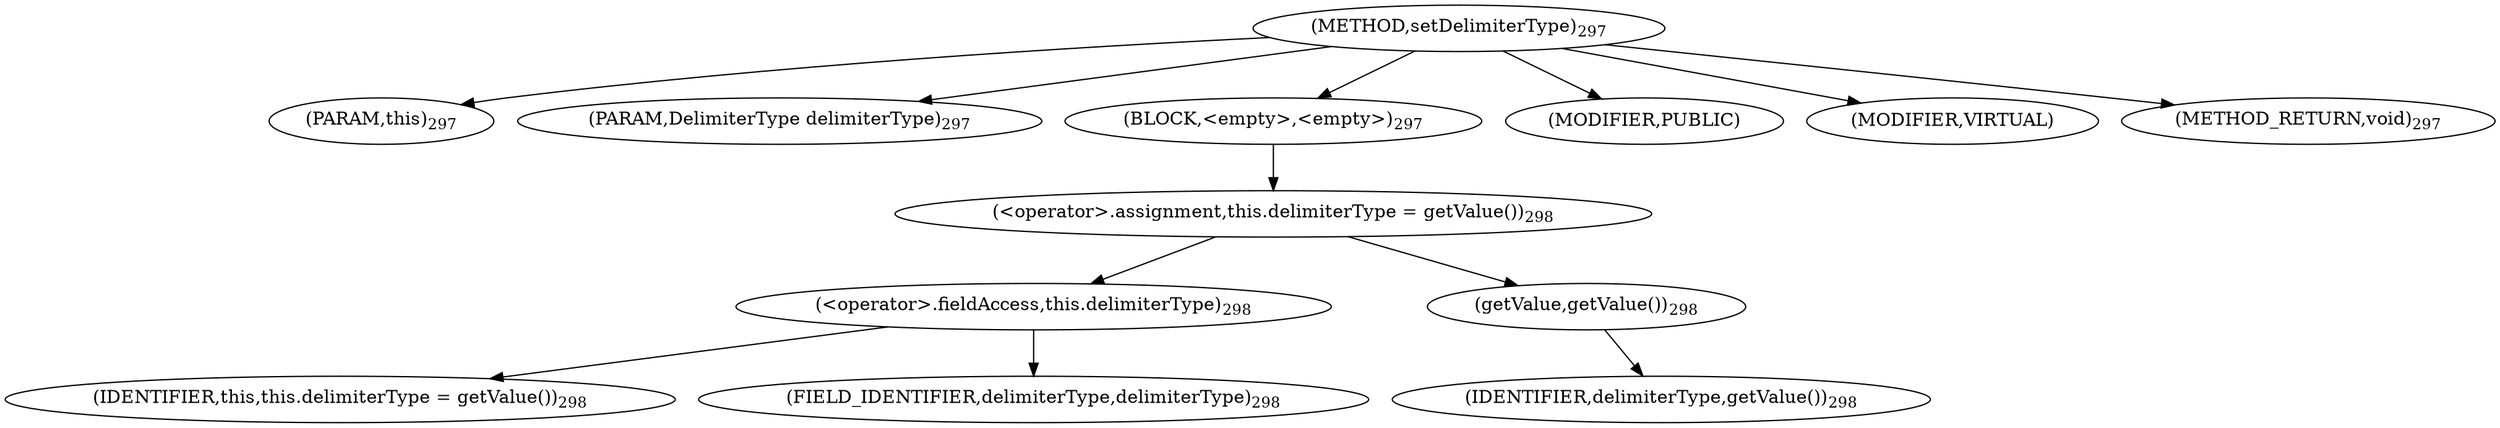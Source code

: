 digraph "setDelimiterType" {  
"391" [label = <(METHOD,setDelimiterType)<SUB>297</SUB>> ]
"35" [label = <(PARAM,this)<SUB>297</SUB>> ]
"392" [label = <(PARAM,DelimiterType delimiterType)<SUB>297</SUB>> ]
"393" [label = <(BLOCK,&lt;empty&gt;,&lt;empty&gt;)<SUB>297</SUB>> ]
"394" [label = <(&lt;operator&gt;.assignment,this.delimiterType = getValue())<SUB>298</SUB>> ]
"395" [label = <(&lt;operator&gt;.fieldAccess,this.delimiterType)<SUB>298</SUB>> ]
"34" [label = <(IDENTIFIER,this,this.delimiterType = getValue())<SUB>298</SUB>> ]
"396" [label = <(FIELD_IDENTIFIER,delimiterType,delimiterType)<SUB>298</SUB>> ]
"397" [label = <(getValue,getValue())<SUB>298</SUB>> ]
"398" [label = <(IDENTIFIER,delimiterType,getValue())<SUB>298</SUB>> ]
"399" [label = <(MODIFIER,PUBLIC)> ]
"400" [label = <(MODIFIER,VIRTUAL)> ]
"401" [label = <(METHOD_RETURN,void)<SUB>297</SUB>> ]
  "391" -> "35" 
  "391" -> "392" 
  "391" -> "393" 
  "391" -> "399" 
  "391" -> "400" 
  "391" -> "401" 
  "393" -> "394" 
  "394" -> "395" 
  "394" -> "397" 
  "395" -> "34" 
  "395" -> "396" 
  "397" -> "398" 
}
